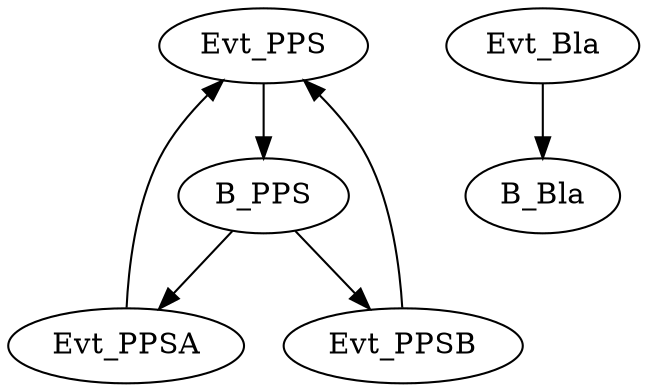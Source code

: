 digraph g {
name="helloadv";

graph []
edge  [type="defdst"]
node [qLo="1", qHi="1", qIl="1"];

subgraph cpu0 {
  node  [cpu="0"];

  Evt_PPS   [type="TMsg",   tOffs=          0,   fid=2, gid=5, evtno=205, sid=2, bpid=8, par="0x123"];
  B_PPS     [type="block",  tPeriod=1000000000,  qLo="1"];
  Evt_PPSA  [type="TMsg",   tOffs=          0,   fid=2, gid=5, evtno=205, sid=2, bpid=8, par="0x1"];
  Evt_PPSB  [type="TMsg",   tOffs=          0,   fid=2, gid=5, evtno=205, sid=2, bpid=8, par="0x1" ];

  Evt_PPS   -> B_PPS;
  B_PPS     -> Evt_PPSA;
  B_PPS     -> Evt_PPSB [type="altdst"];
  Evt_PPSA  -> Evt_PPS;
  Evt_PPSB  -> Evt_PPS;
}

subgraph cpu1 {
  node  [cpu="1"];

  Evt_Bla [type="TMsg",   tOffs=           0, id="0x0000000000000001", par="0x0"];
  B_Bla   [type="block",  tPeriod=1000000000];

  Evt_Bla -> B_Bla;

}

}